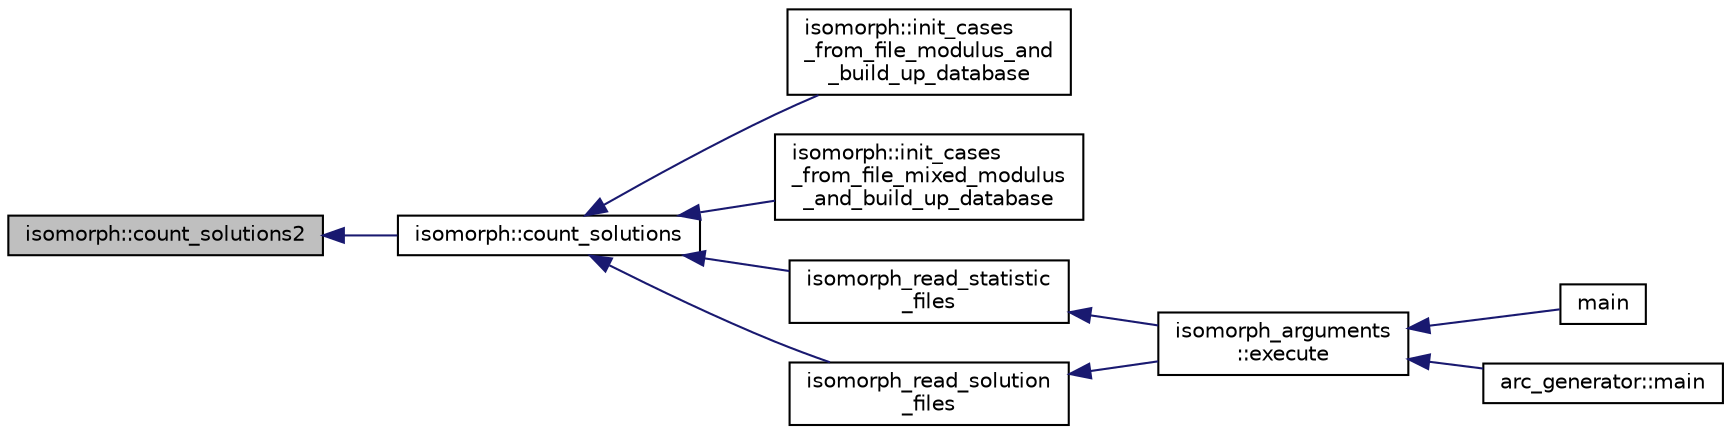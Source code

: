 digraph "isomorph::count_solutions2"
{
  edge [fontname="Helvetica",fontsize="10",labelfontname="Helvetica",labelfontsize="10"];
  node [fontname="Helvetica",fontsize="10",shape=record];
  rankdir="LR";
  Node1346 [label="isomorph::count_solutions2",height=0.2,width=0.4,color="black", fillcolor="grey75", style="filled", fontcolor="black"];
  Node1346 -> Node1347 [dir="back",color="midnightblue",fontsize="10",style="solid",fontname="Helvetica"];
  Node1347 [label="isomorph::count_solutions",height=0.2,width=0.4,color="black", fillcolor="white", style="filled",URL="$d3/d5f/classisomorph.html#a894cb7cc3e1ce703af74cb8e7aade287"];
  Node1347 -> Node1348 [dir="back",color="midnightblue",fontsize="10",style="solid",fontname="Helvetica"];
  Node1348 [label="isomorph::init_cases\l_from_file_modulus_and\l_build_up_database",height=0.2,width=0.4,color="black", fillcolor="white", style="filled",URL="$d3/d5f/classisomorph.html#a42c6ebeadb51263d8ae8c1bdaae3ebbd"];
  Node1347 -> Node1349 [dir="back",color="midnightblue",fontsize="10",style="solid",fontname="Helvetica"];
  Node1349 [label="isomorph::init_cases\l_from_file_mixed_modulus\l_and_build_up_database",height=0.2,width=0.4,color="black", fillcolor="white", style="filled",URL="$d3/d5f/classisomorph.html#acae208131143734575c088b5f50123f6"];
  Node1347 -> Node1350 [dir="back",color="midnightblue",fontsize="10",style="solid",fontname="Helvetica"];
  Node1350 [label="isomorph_read_statistic\l_files",height=0.2,width=0.4,color="black", fillcolor="white", style="filled",URL="$d4/d7e/isomorph__global_8_c.html#a78a6ee9d7dee4708fc721374bdebfa83"];
  Node1350 -> Node1351 [dir="back",color="midnightblue",fontsize="10",style="solid",fontname="Helvetica"];
  Node1351 [label="isomorph_arguments\l::execute",height=0.2,width=0.4,color="black", fillcolor="white", style="filled",URL="$d5/de4/classisomorph__arguments.html#aa85e472d14906abdd5672dc66027583e"];
  Node1351 -> Node1352 [dir="back",color="midnightblue",fontsize="10",style="solid",fontname="Helvetica"];
  Node1352 [label="main",height=0.2,width=0.4,color="black", fillcolor="white", style="filled",URL="$d1/d5e/blt__main_8_c.html#a217dbf8b442f20279ea00b898af96f52"];
  Node1351 -> Node1353 [dir="back",color="midnightblue",fontsize="10",style="solid",fontname="Helvetica"];
  Node1353 [label="arc_generator::main",height=0.2,width=0.4,color="black", fillcolor="white", style="filled",URL="$d4/d21/classarc__generator.html#ad80140b51b165dad1fe6ab232be7829a"];
  Node1347 -> Node1354 [dir="back",color="midnightblue",fontsize="10",style="solid",fontname="Helvetica"];
  Node1354 [label="isomorph_read_solution\l_files",height=0.2,width=0.4,color="black", fillcolor="white", style="filled",URL="$d4/d7e/isomorph__global_8_c.html#a697da824ab34db5c830530fb3c97df24"];
  Node1354 -> Node1351 [dir="back",color="midnightblue",fontsize="10",style="solid",fontname="Helvetica"];
}
